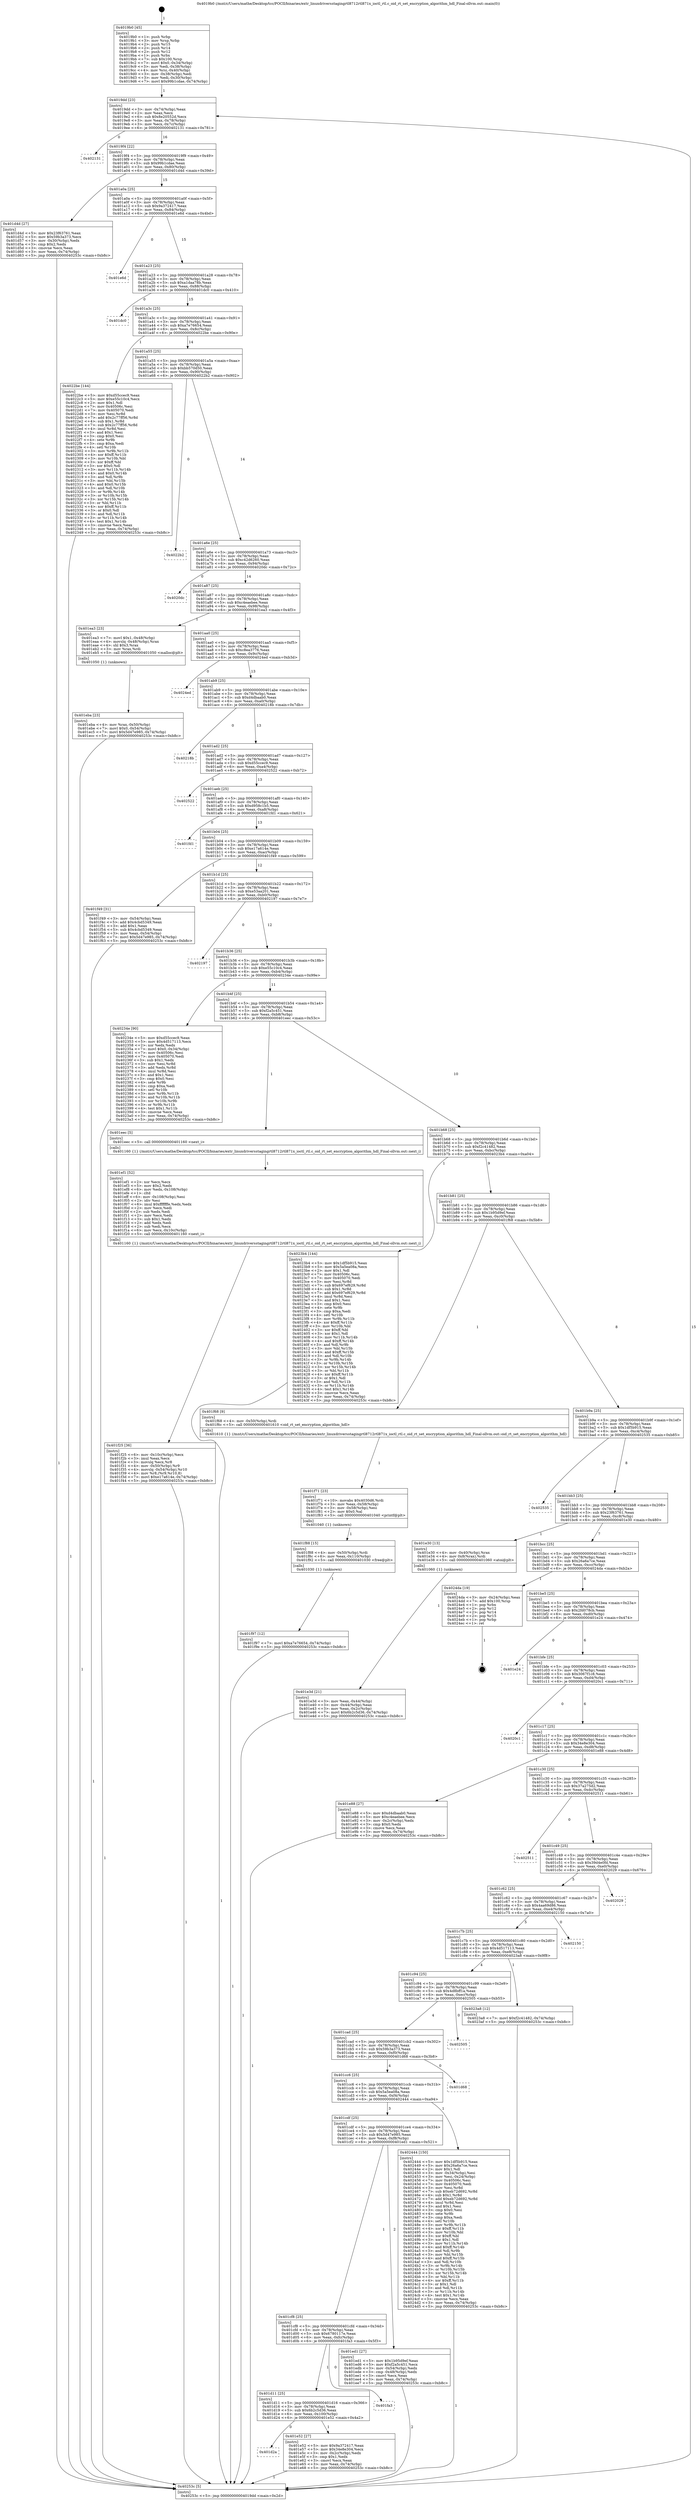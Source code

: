digraph "0x4019b0" {
  label = "0x4019b0 (/mnt/c/Users/mathe/Desktop/tcc/POCII/binaries/extr_linuxdriversstagingrtl8712rtl871x_ioctl_rtl.c_oid_rt_set_encryption_algorithm_hdl_Final-ollvm.out::main(0))"
  labelloc = "t"
  node[shape=record]

  Entry [label="",width=0.3,height=0.3,shape=circle,fillcolor=black,style=filled]
  "0x4019dd" [label="{
     0x4019dd [23]\l
     | [instrs]\l
     &nbsp;&nbsp;0x4019dd \<+3\>: mov -0x74(%rbp),%eax\l
     &nbsp;&nbsp;0x4019e0 \<+2\>: mov %eax,%ecx\l
     &nbsp;&nbsp;0x4019e2 \<+6\>: sub $0x8e20552d,%ecx\l
     &nbsp;&nbsp;0x4019e8 \<+3\>: mov %eax,-0x78(%rbp)\l
     &nbsp;&nbsp;0x4019eb \<+3\>: mov %ecx,-0x7c(%rbp)\l
     &nbsp;&nbsp;0x4019ee \<+6\>: je 0000000000402131 \<main+0x781\>\l
  }"]
  "0x402131" [label="{
     0x402131\l
  }", style=dashed]
  "0x4019f4" [label="{
     0x4019f4 [22]\l
     | [instrs]\l
     &nbsp;&nbsp;0x4019f4 \<+5\>: jmp 00000000004019f9 \<main+0x49\>\l
     &nbsp;&nbsp;0x4019f9 \<+3\>: mov -0x78(%rbp),%eax\l
     &nbsp;&nbsp;0x4019fc \<+5\>: sub $0x99b1cdae,%eax\l
     &nbsp;&nbsp;0x401a01 \<+3\>: mov %eax,-0x80(%rbp)\l
     &nbsp;&nbsp;0x401a04 \<+6\>: je 0000000000401d4d \<main+0x39d\>\l
  }"]
  Exit [label="",width=0.3,height=0.3,shape=circle,fillcolor=black,style=filled,peripheries=2]
  "0x401d4d" [label="{
     0x401d4d [27]\l
     | [instrs]\l
     &nbsp;&nbsp;0x401d4d \<+5\>: mov $0x23f63761,%eax\l
     &nbsp;&nbsp;0x401d52 \<+5\>: mov $0x59b3a373,%ecx\l
     &nbsp;&nbsp;0x401d57 \<+3\>: mov -0x30(%rbp),%edx\l
     &nbsp;&nbsp;0x401d5a \<+3\>: cmp $0x2,%edx\l
     &nbsp;&nbsp;0x401d5d \<+3\>: cmovne %ecx,%eax\l
     &nbsp;&nbsp;0x401d60 \<+3\>: mov %eax,-0x74(%rbp)\l
     &nbsp;&nbsp;0x401d63 \<+5\>: jmp 000000000040253c \<main+0xb8c\>\l
  }"]
  "0x401a0a" [label="{
     0x401a0a [25]\l
     | [instrs]\l
     &nbsp;&nbsp;0x401a0a \<+5\>: jmp 0000000000401a0f \<main+0x5f\>\l
     &nbsp;&nbsp;0x401a0f \<+3\>: mov -0x78(%rbp),%eax\l
     &nbsp;&nbsp;0x401a12 \<+5\>: sub $0x9a372417,%eax\l
     &nbsp;&nbsp;0x401a17 \<+6\>: mov %eax,-0x84(%rbp)\l
     &nbsp;&nbsp;0x401a1d \<+6\>: je 0000000000401e6d \<main+0x4bd\>\l
  }"]
  "0x40253c" [label="{
     0x40253c [5]\l
     | [instrs]\l
     &nbsp;&nbsp;0x40253c \<+5\>: jmp 00000000004019dd \<main+0x2d\>\l
  }"]
  "0x4019b0" [label="{
     0x4019b0 [45]\l
     | [instrs]\l
     &nbsp;&nbsp;0x4019b0 \<+1\>: push %rbp\l
     &nbsp;&nbsp;0x4019b1 \<+3\>: mov %rsp,%rbp\l
     &nbsp;&nbsp;0x4019b4 \<+2\>: push %r15\l
     &nbsp;&nbsp;0x4019b6 \<+2\>: push %r14\l
     &nbsp;&nbsp;0x4019b8 \<+2\>: push %r12\l
     &nbsp;&nbsp;0x4019ba \<+1\>: push %rbx\l
     &nbsp;&nbsp;0x4019bb \<+7\>: sub $0x100,%rsp\l
     &nbsp;&nbsp;0x4019c2 \<+7\>: movl $0x0,-0x34(%rbp)\l
     &nbsp;&nbsp;0x4019c9 \<+3\>: mov %edi,-0x38(%rbp)\l
     &nbsp;&nbsp;0x4019cc \<+4\>: mov %rsi,-0x40(%rbp)\l
     &nbsp;&nbsp;0x4019d0 \<+3\>: mov -0x38(%rbp),%edi\l
     &nbsp;&nbsp;0x4019d3 \<+3\>: mov %edi,-0x30(%rbp)\l
     &nbsp;&nbsp;0x4019d6 \<+7\>: movl $0x99b1cdae,-0x74(%rbp)\l
  }"]
  "0x401f97" [label="{
     0x401f97 [12]\l
     | [instrs]\l
     &nbsp;&nbsp;0x401f97 \<+7\>: movl $0xa7e76654,-0x74(%rbp)\l
     &nbsp;&nbsp;0x401f9e \<+5\>: jmp 000000000040253c \<main+0xb8c\>\l
  }"]
  "0x401e6d" [label="{
     0x401e6d\l
  }", style=dashed]
  "0x401a23" [label="{
     0x401a23 [25]\l
     | [instrs]\l
     &nbsp;&nbsp;0x401a23 \<+5\>: jmp 0000000000401a28 \<main+0x78\>\l
     &nbsp;&nbsp;0x401a28 \<+3\>: mov -0x78(%rbp),%eax\l
     &nbsp;&nbsp;0x401a2b \<+5\>: sub $0xa1daa78b,%eax\l
     &nbsp;&nbsp;0x401a30 \<+6\>: mov %eax,-0x88(%rbp)\l
     &nbsp;&nbsp;0x401a36 \<+6\>: je 0000000000401dc0 \<main+0x410\>\l
  }"]
  "0x401f88" [label="{
     0x401f88 [15]\l
     | [instrs]\l
     &nbsp;&nbsp;0x401f88 \<+4\>: mov -0x50(%rbp),%rdi\l
     &nbsp;&nbsp;0x401f8c \<+6\>: mov %eax,-0x110(%rbp)\l
     &nbsp;&nbsp;0x401f92 \<+5\>: call 0000000000401030 \<free@plt\>\l
     | [calls]\l
     &nbsp;&nbsp;0x401030 \{1\} (unknown)\l
  }"]
  "0x401dc0" [label="{
     0x401dc0\l
  }", style=dashed]
  "0x401a3c" [label="{
     0x401a3c [25]\l
     | [instrs]\l
     &nbsp;&nbsp;0x401a3c \<+5\>: jmp 0000000000401a41 \<main+0x91\>\l
     &nbsp;&nbsp;0x401a41 \<+3\>: mov -0x78(%rbp),%eax\l
     &nbsp;&nbsp;0x401a44 \<+5\>: sub $0xa7e76654,%eax\l
     &nbsp;&nbsp;0x401a49 \<+6\>: mov %eax,-0x8c(%rbp)\l
     &nbsp;&nbsp;0x401a4f \<+6\>: je 00000000004022be \<main+0x90e\>\l
  }"]
  "0x401f71" [label="{
     0x401f71 [23]\l
     | [instrs]\l
     &nbsp;&nbsp;0x401f71 \<+10\>: movabs $0x4030d6,%rdi\l
     &nbsp;&nbsp;0x401f7b \<+3\>: mov %eax,-0x58(%rbp)\l
     &nbsp;&nbsp;0x401f7e \<+3\>: mov -0x58(%rbp),%esi\l
     &nbsp;&nbsp;0x401f81 \<+2\>: mov $0x0,%al\l
     &nbsp;&nbsp;0x401f83 \<+5\>: call 0000000000401040 \<printf@plt\>\l
     | [calls]\l
     &nbsp;&nbsp;0x401040 \{1\} (unknown)\l
  }"]
  "0x4022be" [label="{
     0x4022be [144]\l
     | [instrs]\l
     &nbsp;&nbsp;0x4022be \<+5\>: mov $0xd55ccec9,%eax\l
     &nbsp;&nbsp;0x4022c3 \<+5\>: mov $0xe55c10c4,%ecx\l
     &nbsp;&nbsp;0x4022c8 \<+2\>: mov $0x1,%dl\l
     &nbsp;&nbsp;0x4022ca \<+7\>: mov 0x40506c,%esi\l
     &nbsp;&nbsp;0x4022d1 \<+7\>: mov 0x405070,%edi\l
     &nbsp;&nbsp;0x4022d8 \<+3\>: mov %esi,%r8d\l
     &nbsp;&nbsp;0x4022db \<+7\>: add $0x2c77ff56,%r8d\l
     &nbsp;&nbsp;0x4022e2 \<+4\>: sub $0x1,%r8d\l
     &nbsp;&nbsp;0x4022e6 \<+7\>: sub $0x2c77ff56,%r8d\l
     &nbsp;&nbsp;0x4022ed \<+4\>: imul %r8d,%esi\l
     &nbsp;&nbsp;0x4022f1 \<+3\>: and $0x1,%esi\l
     &nbsp;&nbsp;0x4022f4 \<+3\>: cmp $0x0,%esi\l
     &nbsp;&nbsp;0x4022f7 \<+4\>: sete %r9b\l
     &nbsp;&nbsp;0x4022fb \<+3\>: cmp $0xa,%edi\l
     &nbsp;&nbsp;0x4022fe \<+4\>: setl %r10b\l
     &nbsp;&nbsp;0x402302 \<+3\>: mov %r9b,%r11b\l
     &nbsp;&nbsp;0x402305 \<+4\>: xor $0xff,%r11b\l
     &nbsp;&nbsp;0x402309 \<+3\>: mov %r10b,%bl\l
     &nbsp;&nbsp;0x40230c \<+3\>: xor $0xff,%bl\l
     &nbsp;&nbsp;0x40230f \<+3\>: xor $0x0,%dl\l
     &nbsp;&nbsp;0x402312 \<+3\>: mov %r11b,%r14b\l
     &nbsp;&nbsp;0x402315 \<+4\>: and $0x0,%r14b\l
     &nbsp;&nbsp;0x402319 \<+3\>: and %dl,%r9b\l
     &nbsp;&nbsp;0x40231c \<+3\>: mov %bl,%r15b\l
     &nbsp;&nbsp;0x40231f \<+4\>: and $0x0,%r15b\l
     &nbsp;&nbsp;0x402323 \<+3\>: and %dl,%r10b\l
     &nbsp;&nbsp;0x402326 \<+3\>: or %r9b,%r14b\l
     &nbsp;&nbsp;0x402329 \<+3\>: or %r10b,%r15b\l
     &nbsp;&nbsp;0x40232c \<+3\>: xor %r15b,%r14b\l
     &nbsp;&nbsp;0x40232f \<+3\>: or %bl,%r11b\l
     &nbsp;&nbsp;0x402332 \<+4\>: xor $0xff,%r11b\l
     &nbsp;&nbsp;0x402336 \<+3\>: or $0x0,%dl\l
     &nbsp;&nbsp;0x402339 \<+3\>: and %dl,%r11b\l
     &nbsp;&nbsp;0x40233c \<+3\>: or %r11b,%r14b\l
     &nbsp;&nbsp;0x40233f \<+4\>: test $0x1,%r14b\l
     &nbsp;&nbsp;0x402343 \<+3\>: cmovne %ecx,%eax\l
     &nbsp;&nbsp;0x402346 \<+3\>: mov %eax,-0x74(%rbp)\l
     &nbsp;&nbsp;0x402349 \<+5\>: jmp 000000000040253c \<main+0xb8c\>\l
  }"]
  "0x401a55" [label="{
     0x401a55 [25]\l
     | [instrs]\l
     &nbsp;&nbsp;0x401a55 \<+5\>: jmp 0000000000401a5a \<main+0xaa\>\l
     &nbsp;&nbsp;0x401a5a \<+3\>: mov -0x78(%rbp),%eax\l
     &nbsp;&nbsp;0x401a5d \<+5\>: sub $0xbb570d50,%eax\l
     &nbsp;&nbsp;0x401a62 \<+6\>: mov %eax,-0x90(%rbp)\l
     &nbsp;&nbsp;0x401a68 \<+6\>: je 00000000004022b2 \<main+0x902\>\l
  }"]
  "0x401f25" [label="{
     0x401f25 [36]\l
     | [instrs]\l
     &nbsp;&nbsp;0x401f25 \<+6\>: mov -0x10c(%rbp),%ecx\l
     &nbsp;&nbsp;0x401f2b \<+3\>: imul %eax,%ecx\l
     &nbsp;&nbsp;0x401f2e \<+3\>: movslq %ecx,%r8\l
     &nbsp;&nbsp;0x401f31 \<+4\>: mov -0x50(%rbp),%r9\l
     &nbsp;&nbsp;0x401f35 \<+4\>: movslq -0x54(%rbp),%r10\l
     &nbsp;&nbsp;0x401f39 \<+4\>: mov %r8,(%r9,%r10,8)\l
     &nbsp;&nbsp;0x401f3d \<+7\>: movl $0xe17a614e,-0x74(%rbp)\l
     &nbsp;&nbsp;0x401f44 \<+5\>: jmp 000000000040253c \<main+0xb8c\>\l
  }"]
  "0x4022b2" [label="{
     0x4022b2\l
  }", style=dashed]
  "0x401a6e" [label="{
     0x401a6e [25]\l
     | [instrs]\l
     &nbsp;&nbsp;0x401a6e \<+5\>: jmp 0000000000401a73 \<main+0xc3\>\l
     &nbsp;&nbsp;0x401a73 \<+3\>: mov -0x78(%rbp),%eax\l
     &nbsp;&nbsp;0x401a76 \<+5\>: sub $0xc42d6260,%eax\l
     &nbsp;&nbsp;0x401a7b \<+6\>: mov %eax,-0x94(%rbp)\l
     &nbsp;&nbsp;0x401a81 \<+6\>: je 00000000004020dc \<main+0x72c\>\l
  }"]
  "0x401ef1" [label="{
     0x401ef1 [52]\l
     | [instrs]\l
     &nbsp;&nbsp;0x401ef1 \<+2\>: xor %ecx,%ecx\l
     &nbsp;&nbsp;0x401ef3 \<+5\>: mov $0x2,%edx\l
     &nbsp;&nbsp;0x401ef8 \<+6\>: mov %edx,-0x108(%rbp)\l
     &nbsp;&nbsp;0x401efe \<+1\>: cltd\l
     &nbsp;&nbsp;0x401eff \<+6\>: mov -0x108(%rbp),%esi\l
     &nbsp;&nbsp;0x401f05 \<+2\>: idiv %esi\l
     &nbsp;&nbsp;0x401f07 \<+6\>: imul $0xfffffffe,%edx,%edx\l
     &nbsp;&nbsp;0x401f0d \<+2\>: mov %ecx,%edi\l
     &nbsp;&nbsp;0x401f0f \<+2\>: sub %edx,%edi\l
     &nbsp;&nbsp;0x401f11 \<+2\>: mov %ecx,%edx\l
     &nbsp;&nbsp;0x401f13 \<+3\>: sub $0x1,%edx\l
     &nbsp;&nbsp;0x401f16 \<+2\>: add %edx,%edi\l
     &nbsp;&nbsp;0x401f18 \<+2\>: sub %edi,%ecx\l
     &nbsp;&nbsp;0x401f1a \<+6\>: mov %ecx,-0x10c(%rbp)\l
     &nbsp;&nbsp;0x401f20 \<+5\>: call 0000000000401160 \<next_i\>\l
     | [calls]\l
     &nbsp;&nbsp;0x401160 \{1\} (/mnt/c/Users/mathe/Desktop/tcc/POCII/binaries/extr_linuxdriversstagingrtl8712rtl871x_ioctl_rtl.c_oid_rt_set_encryption_algorithm_hdl_Final-ollvm.out::next_i)\l
  }"]
  "0x4020dc" [label="{
     0x4020dc\l
  }", style=dashed]
  "0x401a87" [label="{
     0x401a87 [25]\l
     | [instrs]\l
     &nbsp;&nbsp;0x401a87 \<+5\>: jmp 0000000000401a8c \<main+0xdc\>\l
     &nbsp;&nbsp;0x401a8c \<+3\>: mov -0x78(%rbp),%eax\l
     &nbsp;&nbsp;0x401a8f \<+5\>: sub $0xc4eaebee,%eax\l
     &nbsp;&nbsp;0x401a94 \<+6\>: mov %eax,-0x98(%rbp)\l
     &nbsp;&nbsp;0x401a9a \<+6\>: je 0000000000401ea3 \<main+0x4f3\>\l
  }"]
  "0x401eba" [label="{
     0x401eba [23]\l
     | [instrs]\l
     &nbsp;&nbsp;0x401eba \<+4\>: mov %rax,-0x50(%rbp)\l
     &nbsp;&nbsp;0x401ebe \<+7\>: movl $0x0,-0x54(%rbp)\l
     &nbsp;&nbsp;0x401ec5 \<+7\>: movl $0x5d47e985,-0x74(%rbp)\l
     &nbsp;&nbsp;0x401ecc \<+5\>: jmp 000000000040253c \<main+0xb8c\>\l
  }"]
  "0x401ea3" [label="{
     0x401ea3 [23]\l
     | [instrs]\l
     &nbsp;&nbsp;0x401ea3 \<+7\>: movl $0x1,-0x48(%rbp)\l
     &nbsp;&nbsp;0x401eaa \<+4\>: movslq -0x48(%rbp),%rax\l
     &nbsp;&nbsp;0x401eae \<+4\>: shl $0x3,%rax\l
     &nbsp;&nbsp;0x401eb2 \<+3\>: mov %rax,%rdi\l
     &nbsp;&nbsp;0x401eb5 \<+5\>: call 0000000000401050 \<malloc@plt\>\l
     | [calls]\l
     &nbsp;&nbsp;0x401050 \{1\} (unknown)\l
  }"]
  "0x401aa0" [label="{
     0x401aa0 [25]\l
     | [instrs]\l
     &nbsp;&nbsp;0x401aa0 \<+5\>: jmp 0000000000401aa5 \<main+0xf5\>\l
     &nbsp;&nbsp;0x401aa5 \<+3\>: mov -0x78(%rbp),%eax\l
     &nbsp;&nbsp;0x401aa8 \<+5\>: sub $0xc8ea3776,%eax\l
     &nbsp;&nbsp;0x401aad \<+6\>: mov %eax,-0x9c(%rbp)\l
     &nbsp;&nbsp;0x401ab3 \<+6\>: je 00000000004024ed \<main+0xb3d\>\l
  }"]
  "0x401d2a" [label="{
     0x401d2a\l
  }", style=dashed]
  "0x4024ed" [label="{
     0x4024ed\l
  }", style=dashed]
  "0x401ab9" [label="{
     0x401ab9 [25]\l
     | [instrs]\l
     &nbsp;&nbsp;0x401ab9 \<+5\>: jmp 0000000000401abe \<main+0x10e\>\l
     &nbsp;&nbsp;0x401abe \<+3\>: mov -0x78(%rbp),%eax\l
     &nbsp;&nbsp;0x401ac1 \<+5\>: sub $0xd4dbaab0,%eax\l
     &nbsp;&nbsp;0x401ac6 \<+6\>: mov %eax,-0xa0(%rbp)\l
     &nbsp;&nbsp;0x401acc \<+6\>: je 000000000040218b \<main+0x7db\>\l
  }"]
  "0x401e52" [label="{
     0x401e52 [27]\l
     | [instrs]\l
     &nbsp;&nbsp;0x401e52 \<+5\>: mov $0x9a372417,%eax\l
     &nbsp;&nbsp;0x401e57 \<+5\>: mov $0x34e8e304,%ecx\l
     &nbsp;&nbsp;0x401e5c \<+3\>: mov -0x2c(%rbp),%edx\l
     &nbsp;&nbsp;0x401e5f \<+3\>: cmp $0x1,%edx\l
     &nbsp;&nbsp;0x401e62 \<+3\>: cmovl %ecx,%eax\l
     &nbsp;&nbsp;0x401e65 \<+3\>: mov %eax,-0x74(%rbp)\l
     &nbsp;&nbsp;0x401e68 \<+5\>: jmp 000000000040253c \<main+0xb8c\>\l
  }"]
  "0x40218b" [label="{
     0x40218b\l
  }", style=dashed]
  "0x401ad2" [label="{
     0x401ad2 [25]\l
     | [instrs]\l
     &nbsp;&nbsp;0x401ad2 \<+5\>: jmp 0000000000401ad7 \<main+0x127\>\l
     &nbsp;&nbsp;0x401ad7 \<+3\>: mov -0x78(%rbp),%eax\l
     &nbsp;&nbsp;0x401ada \<+5\>: sub $0xd55ccec9,%eax\l
     &nbsp;&nbsp;0x401adf \<+6\>: mov %eax,-0xa4(%rbp)\l
     &nbsp;&nbsp;0x401ae5 \<+6\>: je 0000000000402522 \<main+0xb72\>\l
  }"]
  "0x401d11" [label="{
     0x401d11 [25]\l
     | [instrs]\l
     &nbsp;&nbsp;0x401d11 \<+5\>: jmp 0000000000401d16 \<main+0x366\>\l
     &nbsp;&nbsp;0x401d16 \<+3\>: mov -0x78(%rbp),%eax\l
     &nbsp;&nbsp;0x401d19 \<+5\>: sub $0x6b2c5d36,%eax\l
     &nbsp;&nbsp;0x401d1e \<+6\>: mov %eax,-0x100(%rbp)\l
     &nbsp;&nbsp;0x401d24 \<+6\>: je 0000000000401e52 \<main+0x4a2\>\l
  }"]
  "0x402522" [label="{
     0x402522\l
  }", style=dashed]
  "0x401aeb" [label="{
     0x401aeb [25]\l
     | [instrs]\l
     &nbsp;&nbsp;0x401aeb \<+5\>: jmp 0000000000401af0 \<main+0x140\>\l
     &nbsp;&nbsp;0x401af0 \<+3\>: mov -0x78(%rbp),%eax\l
     &nbsp;&nbsp;0x401af3 \<+5\>: sub $0xd958c1b5,%eax\l
     &nbsp;&nbsp;0x401af8 \<+6\>: mov %eax,-0xa8(%rbp)\l
     &nbsp;&nbsp;0x401afe \<+6\>: je 0000000000401fd1 \<main+0x621\>\l
  }"]
  "0x401fa3" [label="{
     0x401fa3\l
  }", style=dashed]
  "0x401fd1" [label="{
     0x401fd1\l
  }", style=dashed]
  "0x401b04" [label="{
     0x401b04 [25]\l
     | [instrs]\l
     &nbsp;&nbsp;0x401b04 \<+5\>: jmp 0000000000401b09 \<main+0x159\>\l
     &nbsp;&nbsp;0x401b09 \<+3\>: mov -0x78(%rbp),%eax\l
     &nbsp;&nbsp;0x401b0c \<+5\>: sub $0xe17a614e,%eax\l
     &nbsp;&nbsp;0x401b11 \<+6\>: mov %eax,-0xac(%rbp)\l
     &nbsp;&nbsp;0x401b17 \<+6\>: je 0000000000401f49 \<main+0x599\>\l
  }"]
  "0x401cf8" [label="{
     0x401cf8 [25]\l
     | [instrs]\l
     &nbsp;&nbsp;0x401cf8 \<+5\>: jmp 0000000000401cfd \<main+0x34d\>\l
     &nbsp;&nbsp;0x401cfd \<+3\>: mov -0x78(%rbp),%eax\l
     &nbsp;&nbsp;0x401d00 \<+5\>: sub $0x6780117e,%eax\l
     &nbsp;&nbsp;0x401d05 \<+6\>: mov %eax,-0xfc(%rbp)\l
     &nbsp;&nbsp;0x401d0b \<+6\>: je 0000000000401fa3 \<main+0x5f3\>\l
  }"]
  "0x401f49" [label="{
     0x401f49 [31]\l
     | [instrs]\l
     &nbsp;&nbsp;0x401f49 \<+3\>: mov -0x54(%rbp),%eax\l
     &nbsp;&nbsp;0x401f4c \<+5\>: add $0x4cbd5349,%eax\l
     &nbsp;&nbsp;0x401f51 \<+3\>: add $0x1,%eax\l
     &nbsp;&nbsp;0x401f54 \<+5\>: sub $0x4cbd5349,%eax\l
     &nbsp;&nbsp;0x401f59 \<+3\>: mov %eax,-0x54(%rbp)\l
     &nbsp;&nbsp;0x401f5c \<+7\>: movl $0x5d47e985,-0x74(%rbp)\l
     &nbsp;&nbsp;0x401f63 \<+5\>: jmp 000000000040253c \<main+0xb8c\>\l
  }"]
  "0x401b1d" [label="{
     0x401b1d [25]\l
     | [instrs]\l
     &nbsp;&nbsp;0x401b1d \<+5\>: jmp 0000000000401b22 \<main+0x172\>\l
     &nbsp;&nbsp;0x401b22 \<+3\>: mov -0x78(%rbp),%eax\l
     &nbsp;&nbsp;0x401b25 \<+5\>: sub $0xe53aa201,%eax\l
     &nbsp;&nbsp;0x401b2a \<+6\>: mov %eax,-0xb0(%rbp)\l
     &nbsp;&nbsp;0x401b30 \<+6\>: je 0000000000402197 \<main+0x7e7\>\l
  }"]
  "0x401ed1" [label="{
     0x401ed1 [27]\l
     | [instrs]\l
     &nbsp;&nbsp;0x401ed1 \<+5\>: mov $0x1b95d9ef,%eax\l
     &nbsp;&nbsp;0x401ed6 \<+5\>: mov $0xf2a5c451,%ecx\l
     &nbsp;&nbsp;0x401edb \<+3\>: mov -0x54(%rbp),%edx\l
     &nbsp;&nbsp;0x401ede \<+3\>: cmp -0x48(%rbp),%edx\l
     &nbsp;&nbsp;0x401ee1 \<+3\>: cmovl %ecx,%eax\l
     &nbsp;&nbsp;0x401ee4 \<+3\>: mov %eax,-0x74(%rbp)\l
     &nbsp;&nbsp;0x401ee7 \<+5\>: jmp 000000000040253c \<main+0xb8c\>\l
  }"]
  "0x402197" [label="{
     0x402197\l
  }", style=dashed]
  "0x401b36" [label="{
     0x401b36 [25]\l
     | [instrs]\l
     &nbsp;&nbsp;0x401b36 \<+5\>: jmp 0000000000401b3b \<main+0x18b\>\l
     &nbsp;&nbsp;0x401b3b \<+3\>: mov -0x78(%rbp),%eax\l
     &nbsp;&nbsp;0x401b3e \<+5\>: sub $0xe55c10c4,%eax\l
     &nbsp;&nbsp;0x401b43 \<+6\>: mov %eax,-0xb4(%rbp)\l
     &nbsp;&nbsp;0x401b49 \<+6\>: je 000000000040234e \<main+0x99e\>\l
  }"]
  "0x401cdf" [label="{
     0x401cdf [25]\l
     | [instrs]\l
     &nbsp;&nbsp;0x401cdf \<+5\>: jmp 0000000000401ce4 \<main+0x334\>\l
     &nbsp;&nbsp;0x401ce4 \<+3\>: mov -0x78(%rbp),%eax\l
     &nbsp;&nbsp;0x401ce7 \<+5\>: sub $0x5d47e985,%eax\l
     &nbsp;&nbsp;0x401cec \<+6\>: mov %eax,-0xf8(%rbp)\l
     &nbsp;&nbsp;0x401cf2 \<+6\>: je 0000000000401ed1 \<main+0x521\>\l
  }"]
  "0x40234e" [label="{
     0x40234e [90]\l
     | [instrs]\l
     &nbsp;&nbsp;0x40234e \<+5\>: mov $0xd55ccec9,%eax\l
     &nbsp;&nbsp;0x402353 \<+5\>: mov $0x4d517113,%ecx\l
     &nbsp;&nbsp;0x402358 \<+2\>: xor %edx,%edx\l
     &nbsp;&nbsp;0x40235a \<+7\>: movl $0x0,-0x34(%rbp)\l
     &nbsp;&nbsp;0x402361 \<+7\>: mov 0x40506c,%esi\l
     &nbsp;&nbsp;0x402368 \<+7\>: mov 0x405070,%edi\l
     &nbsp;&nbsp;0x40236f \<+3\>: sub $0x1,%edx\l
     &nbsp;&nbsp;0x402372 \<+3\>: mov %esi,%r8d\l
     &nbsp;&nbsp;0x402375 \<+3\>: add %edx,%r8d\l
     &nbsp;&nbsp;0x402378 \<+4\>: imul %r8d,%esi\l
     &nbsp;&nbsp;0x40237c \<+3\>: and $0x1,%esi\l
     &nbsp;&nbsp;0x40237f \<+3\>: cmp $0x0,%esi\l
     &nbsp;&nbsp;0x402382 \<+4\>: sete %r9b\l
     &nbsp;&nbsp;0x402386 \<+3\>: cmp $0xa,%edi\l
     &nbsp;&nbsp;0x402389 \<+4\>: setl %r10b\l
     &nbsp;&nbsp;0x40238d \<+3\>: mov %r9b,%r11b\l
     &nbsp;&nbsp;0x402390 \<+3\>: and %r10b,%r11b\l
     &nbsp;&nbsp;0x402393 \<+3\>: xor %r10b,%r9b\l
     &nbsp;&nbsp;0x402396 \<+3\>: or %r9b,%r11b\l
     &nbsp;&nbsp;0x402399 \<+4\>: test $0x1,%r11b\l
     &nbsp;&nbsp;0x40239d \<+3\>: cmovne %ecx,%eax\l
     &nbsp;&nbsp;0x4023a0 \<+3\>: mov %eax,-0x74(%rbp)\l
     &nbsp;&nbsp;0x4023a3 \<+5\>: jmp 000000000040253c \<main+0xb8c\>\l
  }"]
  "0x401b4f" [label="{
     0x401b4f [25]\l
     | [instrs]\l
     &nbsp;&nbsp;0x401b4f \<+5\>: jmp 0000000000401b54 \<main+0x1a4\>\l
     &nbsp;&nbsp;0x401b54 \<+3\>: mov -0x78(%rbp),%eax\l
     &nbsp;&nbsp;0x401b57 \<+5\>: sub $0xf2a5c451,%eax\l
     &nbsp;&nbsp;0x401b5c \<+6\>: mov %eax,-0xb8(%rbp)\l
     &nbsp;&nbsp;0x401b62 \<+6\>: je 0000000000401eec \<main+0x53c\>\l
  }"]
  "0x402444" [label="{
     0x402444 [150]\l
     | [instrs]\l
     &nbsp;&nbsp;0x402444 \<+5\>: mov $0x1df5b915,%eax\l
     &nbsp;&nbsp;0x402449 \<+5\>: mov $0x26a6a7ce,%ecx\l
     &nbsp;&nbsp;0x40244e \<+2\>: mov $0x1,%dl\l
     &nbsp;&nbsp;0x402450 \<+3\>: mov -0x34(%rbp),%esi\l
     &nbsp;&nbsp;0x402453 \<+3\>: mov %esi,-0x24(%rbp)\l
     &nbsp;&nbsp;0x402456 \<+7\>: mov 0x40506c,%esi\l
     &nbsp;&nbsp;0x40245d \<+7\>: mov 0x405070,%edi\l
     &nbsp;&nbsp;0x402464 \<+3\>: mov %esi,%r8d\l
     &nbsp;&nbsp;0x402467 \<+7\>: sub $0xeb72d692,%r8d\l
     &nbsp;&nbsp;0x40246e \<+4\>: sub $0x1,%r8d\l
     &nbsp;&nbsp;0x402472 \<+7\>: add $0xeb72d692,%r8d\l
     &nbsp;&nbsp;0x402479 \<+4\>: imul %r8d,%esi\l
     &nbsp;&nbsp;0x40247d \<+3\>: and $0x1,%esi\l
     &nbsp;&nbsp;0x402480 \<+3\>: cmp $0x0,%esi\l
     &nbsp;&nbsp;0x402483 \<+4\>: sete %r9b\l
     &nbsp;&nbsp;0x402487 \<+3\>: cmp $0xa,%edi\l
     &nbsp;&nbsp;0x40248a \<+4\>: setl %r10b\l
     &nbsp;&nbsp;0x40248e \<+3\>: mov %r9b,%r11b\l
     &nbsp;&nbsp;0x402491 \<+4\>: xor $0xff,%r11b\l
     &nbsp;&nbsp;0x402495 \<+3\>: mov %r10b,%bl\l
     &nbsp;&nbsp;0x402498 \<+3\>: xor $0xff,%bl\l
     &nbsp;&nbsp;0x40249b \<+3\>: xor $0x1,%dl\l
     &nbsp;&nbsp;0x40249e \<+3\>: mov %r11b,%r14b\l
     &nbsp;&nbsp;0x4024a1 \<+4\>: and $0xff,%r14b\l
     &nbsp;&nbsp;0x4024a5 \<+3\>: and %dl,%r9b\l
     &nbsp;&nbsp;0x4024a8 \<+3\>: mov %bl,%r15b\l
     &nbsp;&nbsp;0x4024ab \<+4\>: and $0xff,%r15b\l
     &nbsp;&nbsp;0x4024af \<+3\>: and %dl,%r10b\l
     &nbsp;&nbsp;0x4024b2 \<+3\>: or %r9b,%r14b\l
     &nbsp;&nbsp;0x4024b5 \<+3\>: or %r10b,%r15b\l
     &nbsp;&nbsp;0x4024b8 \<+3\>: xor %r15b,%r14b\l
     &nbsp;&nbsp;0x4024bb \<+3\>: or %bl,%r11b\l
     &nbsp;&nbsp;0x4024be \<+4\>: xor $0xff,%r11b\l
     &nbsp;&nbsp;0x4024c2 \<+3\>: or $0x1,%dl\l
     &nbsp;&nbsp;0x4024c5 \<+3\>: and %dl,%r11b\l
     &nbsp;&nbsp;0x4024c8 \<+3\>: or %r11b,%r14b\l
     &nbsp;&nbsp;0x4024cb \<+4\>: test $0x1,%r14b\l
     &nbsp;&nbsp;0x4024cf \<+3\>: cmovne %ecx,%eax\l
     &nbsp;&nbsp;0x4024d2 \<+3\>: mov %eax,-0x74(%rbp)\l
     &nbsp;&nbsp;0x4024d5 \<+5\>: jmp 000000000040253c \<main+0xb8c\>\l
  }"]
  "0x401eec" [label="{
     0x401eec [5]\l
     | [instrs]\l
     &nbsp;&nbsp;0x401eec \<+5\>: call 0000000000401160 \<next_i\>\l
     | [calls]\l
     &nbsp;&nbsp;0x401160 \{1\} (/mnt/c/Users/mathe/Desktop/tcc/POCII/binaries/extr_linuxdriversstagingrtl8712rtl871x_ioctl_rtl.c_oid_rt_set_encryption_algorithm_hdl_Final-ollvm.out::next_i)\l
  }"]
  "0x401b68" [label="{
     0x401b68 [25]\l
     | [instrs]\l
     &nbsp;&nbsp;0x401b68 \<+5\>: jmp 0000000000401b6d \<main+0x1bd\>\l
     &nbsp;&nbsp;0x401b6d \<+3\>: mov -0x78(%rbp),%eax\l
     &nbsp;&nbsp;0x401b70 \<+5\>: sub $0xf2c41482,%eax\l
     &nbsp;&nbsp;0x401b75 \<+6\>: mov %eax,-0xbc(%rbp)\l
     &nbsp;&nbsp;0x401b7b \<+6\>: je 00000000004023b4 \<main+0xa04\>\l
  }"]
  "0x401cc6" [label="{
     0x401cc6 [25]\l
     | [instrs]\l
     &nbsp;&nbsp;0x401cc6 \<+5\>: jmp 0000000000401ccb \<main+0x31b\>\l
     &nbsp;&nbsp;0x401ccb \<+3\>: mov -0x78(%rbp),%eax\l
     &nbsp;&nbsp;0x401cce \<+5\>: sub $0x5a5ea08a,%eax\l
     &nbsp;&nbsp;0x401cd3 \<+6\>: mov %eax,-0xf4(%rbp)\l
     &nbsp;&nbsp;0x401cd9 \<+6\>: je 0000000000402444 \<main+0xa94\>\l
  }"]
  "0x4023b4" [label="{
     0x4023b4 [144]\l
     | [instrs]\l
     &nbsp;&nbsp;0x4023b4 \<+5\>: mov $0x1df5b915,%eax\l
     &nbsp;&nbsp;0x4023b9 \<+5\>: mov $0x5a5ea08a,%ecx\l
     &nbsp;&nbsp;0x4023be \<+2\>: mov $0x1,%dl\l
     &nbsp;&nbsp;0x4023c0 \<+7\>: mov 0x40506c,%esi\l
     &nbsp;&nbsp;0x4023c7 \<+7\>: mov 0x405070,%edi\l
     &nbsp;&nbsp;0x4023ce \<+3\>: mov %esi,%r8d\l
     &nbsp;&nbsp;0x4023d1 \<+7\>: sub $0x697ef629,%r8d\l
     &nbsp;&nbsp;0x4023d8 \<+4\>: sub $0x1,%r8d\l
     &nbsp;&nbsp;0x4023dc \<+7\>: add $0x697ef629,%r8d\l
     &nbsp;&nbsp;0x4023e3 \<+4\>: imul %r8d,%esi\l
     &nbsp;&nbsp;0x4023e7 \<+3\>: and $0x1,%esi\l
     &nbsp;&nbsp;0x4023ea \<+3\>: cmp $0x0,%esi\l
     &nbsp;&nbsp;0x4023ed \<+4\>: sete %r9b\l
     &nbsp;&nbsp;0x4023f1 \<+3\>: cmp $0xa,%edi\l
     &nbsp;&nbsp;0x4023f4 \<+4\>: setl %r10b\l
     &nbsp;&nbsp;0x4023f8 \<+3\>: mov %r9b,%r11b\l
     &nbsp;&nbsp;0x4023fb \<+4\>: xor $0xff,%r11b\l
     &nbsp;&nbsp;0x4023ff \<+3\>: mov %r10b,%bl\l
     &nbsp;&nbsp;0x402402 \<+3\>: xor $0xff,%bl\l
     &nbsp;&nbsp;0x402405 \<+3\>: xor $0x1,%dl\l
     &nbsp;&nbsp;0x402408 \<+3\>: mov %r11b,%r14b\l
     &nbsp;&nbsp;0x40240b \<+4\>: and $0xff,%r14b\l
     &nbsp;&nbsp;0x40240f \<+3\>: and %dl,%r9b\l
     &nbsp;&nbsp;0x402412 \<+3\>: mov %bl,%r15b\l
     &nbsp;&nbsp;0x402415 \<+4\>: and $0xff,%r15b\l
     &nbsp;&nbsp;0x402419 \<+3\>: and %dl,%r10b\l
     &nbsp;&nbsp;0x40241c \<+3\>: or %r9b,%r14b\l
     &nbsp;&nbsp;0x40241f \<+3\>: or %r10b,%r15b\l
     &nbsp;&nbsp;0x402422 \<+3\>: xor %r15b,%r14b\l
     &nbsp;&nbsp;0x402425 \<+3\>: or %bl,%r11b\l
     &nbsp;&nbsp;0x402428 \<+4\>: xor $0xff,%r11b\l
     &nbsp;&nbsp;0x40242c \<+3\>: or $0x1,%dl\l
     &nbsp;&nbsp;0x40242f \<+3\>: and %dl,%r11b\l
     &nbsp;&nbsp;0x402432 \<+3\>: or %r11b,%r14b\l
     &nbsp;&nbsp;0x402435 \<+4\>: test $0x1,%r14b\l
     &nbsp;&nbsp;0x402439 \<+3\>: cmovne %ecx,%eax\l
     &nbsp;&nbsp;0x40243c \<+3\>: mov %eax,-0x74(%rbp)\l
     &nbsp;&nbsp;0x40243f \<+5\>: jmp 000000000040253c \<main+0xb8c\>\l
  }"]
  "0x401b81" [label="{
     0x401b81 [25]\l
     | [instrs]\l
     &nbsp;&nbsp;0x401b81 \<+5\>: jmp 0000000000401b86 \<main+0x1d6\>\l
     &nbsp;&nbsp;0x401b86 \<+3\>: mov -0x78(%rbp),%eax\l
     &nbsp;&nbsp;0x401b89 \<+5\>: sub $0x1b95d9ef,%eax\l
     &nbsp;&nbsp;0x401b8e \<+6\>: mov %eax,-0xc0(%rbp)\l
     &nbsp;&nbsp;0x401b94 \<+6\>: je 0000000000401f68 \<main+0x5b8\>\l
  }"]
  "0x401d68" [label="{
     0x401d68\l
  }", style=dashed]
  "0x401f68" [label="{
     0x401f68 [9]\l
     | [instrs]\l
     &nbsp;&nbsp;0x401f68 \<+4\>: mov -0x50(%rbp),%rdi\l
     &nbsp;&nbsp;0x401f6c \<+5\>: call 0000000000401610 \<oid_rt_set_encryption_algorithm_hdl\>\l
     | [calls]\l
     &nbsp;&nbsp;0x401610 \{1\} (/mnt/c/Users/mathe/Desktop/tcc/POCII/binaries/extr_linuxdriversstagingrtl8712rtl871x_ioctl_rtl.c_oid_rt_set_encryption_algorithm_hdl_Final-ollvm.out::oid_rt_set_encryption_algorithm_hdl)\l
  }"]
  "0x401b9a" [label="{
     0x401b9a [25]\l
     | [instrs]\l
     &nbsp;&nbsp;0x401b9a \<+5\>: jmp 0000000000401b9f \<main+0x1ef\>\l
     &nbsp;&nbsp;0x401b9f \<+3\>: mov -0x78(%rbp),%eax\l
     &nbsp;&nbsp;0x401ba2 \<+5\>: sub $0x1df5b915,%eax\l
     &nbsp;&nbsp;0x401ba7 \<+6\>: mov %eax,-0xc4(%rbp)\l
     &nbsp;&nbsp;0x401bad \<+6\>: je 0000000000402535 \<main+0xb85\>\l
  }"]
  "0x401cad" [label="{
     0x401cad [25]\l
     | [instrs]\l
     &nbsp;&nbsp;0x401cad \<+5\>: jmp 0000000000401cb2 \<main+0x302\>\l
     &nbsp;&nbsp;0x401cb2 \<+3\>: mov -0x78(%rbp),%eax\l
     &nbsp;&nbsp;0x401cb5 \<+5\>: sub $0x59b3a373,%eax\l
     &nbsp;&nbsp;0x401cba \<+6\>: mov %eax,-0xf0(%rbp)\l
     &nbsp;&nbsp;0x401cc0 \<+6\>: je 0000000000401d68 \<main+0x3b8\>\l
  }"]
  "0x402535" [label="{
     0x402535\l
  }", style=dashed]
  "0x401bb3" [label="{
     0x401bb3 [25]\l
     | [instrs]\l
     &nbsp;&nbsp;0x401bb3 \<+5\>: jmp 0000000000401bb8 \<main+0x208\>\l
     &nbsp;&nbsp;0x401bb8 \<+3\>: mov -0x78(%rbp),%eax\l
     &nbsp;&nbsp;0x401bbb \<+5\>: sub $0x23f63761,%eax\l
     &nbsp;&nbsp;0x401bc0 \<+6\>: mov %eax,-0xc8(%rbp)\l
     &nbsp;&nbsp;0x401bc6 \<+6\>: je 0000000000401e30 \<main+0x480\>\l
  }"]
  "0x402505" [label="{
     0x402505\l
  }", style=dashed]
  "0x401e30" [label="{
     0x401e30 [13]\l
     | [instrs]\l
     &nbsp;&nbsp;0x401e30 \<+4\>: mov -0x40(%rbp),%rax\l
     &nbsp;&nbsp;0x401e34 \<+4\>: mov 0x8(%rax),%rdi\l
     &nbsp;&nbsp;0x401e38 \<+5\>: call 0000000000401060 \<atoi@plt\>\l
     | [calls]\l
     &nbsp;&nbsp;0x401060 \{1\} (unknown)\l
  }"]
  "0x401bcc" [label="{
     0x401bcc [25]\l
     | [instrs]\l
     &nbsp;&nbsp;0x401bcc \<+5\>: jmp 0000000000401bd1 \<main+0x221\>\l
     &nbsp;&nbsp;0x401bd1 \<+3\>: mov -0x78(%rbp),%eax\l
     &nbsp;&nbsp;0x401bd4 \<+5\>: sub $0x26a6a7ce,%eax\l
     &nbsp;&nbsp;0x401bd9 \<+6\>: mov %eax,-0xcc(%rbp)\l
     &nbsp;&nbsp;0x401bdf \<+6\>: je 00000000004024da \<main+0xb2a\>\l
  }"]
  "0x401e3d" [label="{
     0x401e3d [21]\l
     | [instrs]\l
     &nbsp;&nbsp;0x401e3d \<+3\>: mov %eax,-0x44(%rbp)\l
     &nbsp;&nbsp;0x401e40 \<+3\>: mov -0x44(%rbp),%eax\l
     &nbsp;&nbsp;0x401e43 \<+3\>: mov %eax,-0x2c(%rbp)\l
     &nbsp;&nbsp;0x401e46 \<+7\>: movl $0x6b2c5d36,-0x74(%rbp)\l
     &nbsp;&nbsp;0x401e4d \<+5\>: jmp 000000000040253c \<main+0xb8c\>\l
  }"]
  "0x401c94" [label="{
     0x401c94 [25]\l
     | [instrs]\l
     &nbsp;&nbsp;0x401c94 \<+5\>: jmp 0000000000401c99 \<main+0x2e9\>\l
     &nbsp;&nbsp;0x401c99 \<+3\>: mov -0x78(%rbp),%eax\l
     &nbsp;&nbsp;0x401c9c \<+5\>: sub $0x4d8bff1a,%eax\l
     &nbsp;&nbsp;0x401ca1 \<+6\>: mov %eax,-0xec(%rbp)\l
     &nbsp;&nbsp;0x401ca7 \<+6\>: je 0000000000402505 \<main+0xb55\>\l
  }"]
  "0x4024da" [label="{
     0x4024da [19]\l
     | [instrs]\l
     &nbsp;&nbsp;0x4024da \<+3\>: mov -0x24(%rbp),%eax\l
     &nbsp;&nbsp;0x4024dd \<+7\>: add $0x100,%rsp\l
     &nbsp;&nbsp;0x4024e4 \<+1\>: pop %rbx\l
     &nbsp;&nbsp;0x4024e5 \<+2\>: pop %r12\l
     &nbsp;&nbsp;0x4024e7 \<+2\>: pop %r14\l
     &nbsp;&nbsp;0x4024e9 \<+2\>: pop %r15\l
     &nbsp;&nbsp;0x4024eb \<+1\>: pop %rbp\l
     &nbsp;&nbsp;0x4024ec \<+1\>: ret\l
  }"]
  "0x401be5" [label="{
     0x401be5 [25]\l
     | [instrs]\l
     &nbsp;&nbsp;0x401be5 \<+5\>: jmp 0000000000401bea \<main+0x23a\>\l
     &nbsp;&nbsp;0x401bea \<+3\>: mov -0x78(%rbp),%eax\l
     &nbsp;&nbsp;0x401bed \<+5\>: sub $0x2fd078cb,%eax\l
     &nbsp;&nbsp;0x401bf2 \<+6\>: mov %eax,-0xd0(%rbp)\l
     &nbsp;&nbsp;0x401bf8 \<+6\>: je 0000000000401e24 \<main+0x474\>\l
  }"]
  "0x4023a8" [label="{
     0x4023a8 [12]\l
     | [instrs]\l
     &nbsp;&nbsp;0x4023a8 \<+7\>: movl $0xf2c41482,-0x74(%rbp)\l
     &nbsp;&nbsp;0x4023af \<+5\>: jmp 000000000040253c \<main+0xb8c\>\l
  }"]
  "0x401e24" [label="{
     0x401e24\l
  }", style=dashed]
  "0x401bfe" [label="{
     0x401bfe [25]\l
     | [instrs]\l
     &nbsp;&nbsp;0x401bfe \<+5\>: jmp 0000000000401c03 \<main+0x253\>\l
     &nbsp;&nbsp;0x401c03 \<+3\>: mov -0x78(%rbp),%eax\l
     &nbsp;&nbsp;0x401c06 \<+5\>: sub $0x3067f1c8,%eax\l
     &nbsp;&nbsp;0x401c0b \<+6\>: mov %eax,-0xd4(%rbp)\l
     &nbsp;&nbsp;0x401c11 \<+6\>: je 00000000004020c1 \<main+0x711\>\l
  }"]
  "0x401c7b" [label="{
     0x401c7b [25]\l
     | [instrs]\l
     &nbsp;&nbsp;0x401c7b \<+5\>: jmp 0000000000401c80 \<main+0x2d0\>\l
     &nbsp;&nbsp;0x401c80 \<+3\>: mov -0x78(%rbp),%eax\l
     &nbsp;&nbsp;0x401c83 \<+5\>: sub $0x4d517113,%eax\l
     &nbsp;&nbsp;0x401c88 \<+6\>: mov %eax,-0xe8(%rbp)\l
     &nbsp;&nbsp;0x401c8e \<+6\>: je 00000000004023a8 \<main+0x9f8\>\l
  }"]
  "0x4020c1" [label="{
     0x4020c1\l
  }", style=dashed]
  "0x401c17" [label="{
     0x401c17 [25]\l
     | [instrs]\l
     &nbsp;&nbsp;0x401c17 \<+5\>: jmp 0000000000401c1c \<main+0x26c\>\l
     &nbsp;&nbsp;0x401c1c \<+3\>: mov -0x78(%rbp),%eax\l
     &nbsp;&nbsp;0x401c1f \<+5\>: sub $0x34e8e304,%eax\l
     &nbsp;&nbsp;0x401c24 \<+6\>: mov %eax,-0xd8(%rbp)\l
     &nbsp;&nbsp;0x401c2a \<+6\>: je 0000000000401e88 \<main+0x4d8\>\l
  }"]
  "0x402150" [label="{
     0x402150\l
  }", style=dashed]
  "0x401e88" [label="{
     0x401e88 [27]\l
     | [instrs]\l
     &nbsp;&nbsp;0x401e88 \<+5\>: mov $0xd4dbaab0,%eax\l
     &nbsp;&nbsp;0x401e8d \<+5\>: mov $0xc4eaebee,%ecx\l
     &nbsp;&nbsp;0x401e92 \<+3\>: mov -0x2c(%rbp),%edx\l
     &nbsp;&nbsp;0x401e95 \<+3\>: cmp $0x0,%edx\l
     &nbsp;&nbsp;0x401e98 \<+3\>: cmove %ecx,%eax\l
     &nbsp;&nbsp;0x401e9b \<+3\>: mov %eax,-0x74(%rbp)\l
     &nbsp;&nbsp;0x401e9e \<+5\>: jmp 000000000040253c \<main+0xb8c\>\l
  }"]
  "0x401c30" [label="{
     0x401c30 [25]\l
     | [instrs]\l
     &nbsp;&nbsp;0x401c30 \<+5\>: jmp 0000000000401c35 \<main+0x285\>\l
     &nbsp;&nbsp;0x401c35 \<+3\>: mov -0x78(%rbp),%eax\l
     &nbsp;&nbsp;0x401c38 \<+5\>: sub $0x37a275d2,%eax\l
     &nbsp;&nbsp;0x401c3d \<+6\>: mov %eax,-0xdc(%rbp)\l
     &nbsp;&nbsp;0x401c43 \<+6\>: je 0000000000402511 \<main+0xb61\>\l
  }"]
  "0x401c62" [label="{
     0x401c62 [25]\l
     | [instrs]\l
     &nbsp;&nbsp;0x401c62 \<+5\>: jmp 0000000000401c67 \<main+0x2b7\>\l
     &nbsp;&nbsp;0x401c67 \<+3\>: mov -0x78(%rbp),%eax\l
     &nbsp;&nbsp;0x401c6a \<+5\>: sub $0x4aa69d86,%eax\l
     &nbsp;&nbsp;0x401c6f \<+6\>: mov %eax,-0xe4(%rbp)\l
     &nbsp;&nbsp;0x401c75 \<+6\>: je 0000000000402150 \<main+0x7a0\>\l
  }"]
  "0x402511" [label="{
     0x402511\l
  }", style=dashed]
  "0x401c49" [label="{
     0x401c49 [25]\l
     | [instrs]\l
     &nbsp;&nbsp;0x401c49 \<+5\>: jmp 0000000000401c4e \<main+0x29e\>\l
     &nbsp;&nbsp;0x401c4e \<+3\>: mov -0x78(%rbp),%eax\l
     &nbsp;&nbsp;0x401c51 \<+5\>: sub $0x39d4e0fd,%eax\l
     &nbsp;&nbsp;0x401c56 \<+6\>: mov %eax,-0xe0(%rbp)\l
     &nbsp;&nbsp;0x401c5c \<+6\>: je 0000000000402029 \<main+0x679\>\l
  }"]
  "0x402029" [label="{
     0x402029\l
  }", style=dashed]
  Entry -> "0x4019b0" [label=" 1"]
  "0x4019dd" -> "0x402131" [label=" 0"]
  "0x4019dd" -> "0x4019f4" [label=" 16"]
  "0x4024da" -> Exit [label=" 1"]
  "0x4019f4" -> "0x401d4d" [label=" 1"]
  "0x4019f4" -> "0x401a0a" [label=" 15"]
  "0x401d4d" -> "0x40253c" [label=" 1"]
  "0x4019b0" -> "0x4019dd" [label=" 1"]
  "0x40253c" -> "0x4019dd" [label=" 15"]
  "0x402444" -> "0x40253c" [label=" 1"]
  "0x401a0a" -> "0x401e6d" [label=" 0"]
  "0x401a0a" -> "0x401a23" [label=" 15"]
  "0x4023b4" -> "0x40253c" [label=" 1"]
  "0x401a23" -> "0x401dc0" [label=" 0"]
  "0x401a23" -> "0x401a3c" [label=" 15"]
  "0x4023a8" -> "0x40253c" [label=" 1"]
  "0x401a3c" -> "0x4022be" [label=" 1"]
  "0x401a3c" -> "0x401a55" [label=" 14"]
  "0x40234e" -> "0x40253c" [label=" 1"]
  "0x401a55" -> "0x4022b2" [label=" 0"]
  "0x401a55" -> "0x401a6e" [label=" 14"]
  "0x4022be" -> "0x40253c" [label=" 1"]
  "0x401a6e" -> "0x4020dc" [label=" 0"]
  "0x401a6e" -> "0x401a87" [label=" 14"]
  "0x401f97" -> "0x40253c" [label=" 1"]
  "0x401a87" -> "0x401ea3" [label=" 1"]
  "0x401a87" -> "0x401aa0" [label=" 13"]
  "0x401f88" -> "0x401f97" [label=" 1"]
  "0x401aa0" -> "0x4024ed" [label=" 0"]
  "0x401aa0" -> "0x401ab9" [label=" 13"]
  "0x401f71" -> "0x401f88" [label=" 1"]
  "0x401ab9" -> "0x40218b" [label=" 0"]
  "0x401ab9" -> "0x401ad2" [label=" 13"]
  "0x401f68" -> "0x401f71" [label=" 1"]
  "0x401ad2" -> "0x402522" [label=" 0"]
  "0x401ad2" -> "0x401aeb" [label=" 13"]
  "0x401f25" -> "0x40253c" [label=" 1"]
  "0x401aeb" -> "0x401fd1" [label=" 0"]
  "0x401aeb" -> "0x401b04" [label=" 13"]
  "0x401ef1" -> "0x401f25" [label=" 1"]
  "0x401b04" -> "0x401f49" [label=" 1"]
  "0x401b04" -> "0x401b1d" [label=" 12"]
  "0x401ed1" -> "0x40253c" [label=" 2"]
  "0x401b1d" -> "0x402197" [label=" 0"]
  "0x401b1d" -> "0x401b36" [label=" 12"]
  "0x401eba" -> "0x40253c" [label=" 1"]
  "0x401b36" -> "0x40234e" [label=" 1"]
  "0x401b36" -> "0x401b4f" [label=" 11"]
  "0x401e88" -> "0x40253c" [label=" 1"]
  "0x401b4f" -> "0x401eec" [label=" 1"]
  "0x401b4f" -> "0x401b68" [label=" 10"]
  "0x401e52" -> "0x40253c" [label=" 1"]
  "0x401b68" -> "0x4023b4" [label=" 1"]
  "0x401b68" -> "0x401b81" [label=" 9"]
  "0x401d11" -> "0x401e52" [label=" 1"]
  "0x401b81" -> "0x401f68" [label=" 1"]
  "0x401b81" -> "0x401b9a" [label=" 8"]
  "0x401f49" -> "0x40253c" [label=" 1"]
  "0x401b9a" -> "0x402535" [label=" 0"]
  "0x401b9a" -> "0x401bb3" [label=" 8"]
  "0x401cf8" -> "0x401fa3" [label=" 0"]
  "0x401bb3" -> "0x401e30" [label=" 1"]
  "0x401bb3" -> "0x401bcc" [label=" 7"]
  "0x401e30" -> "0x401e3d" [label=" 1"]
  "0x401e3d" -> "0x40253c" [label=" 1"]
  "0x401eec" -> "0x401ef1" [label=" 1"]
  "0x401bcc" -> "0x4024da" [label=" 1"]
  "0x401bcc" -> "0x401be5" [label=" 6"]
  "0x401cdf" -> "0x401ed1" [label=" 2"]
  "0x401be5" -> "0x401e24" [label=" 0"]
  "0x401be5" -> "0x401bfe" [label=" 6"]
  "0x401ea3" -> "0x401eba" [label=" 1"]
  "0x401bfe" -> "0x4020c1" [label=" 0"]
  "0x401bfe" -> "0x401c17" [label=" 6"]
  "0x401cc6" -> "0x402444" [label=" 1"]
  "0x401c17" -> "0x401e88" [label=" 1"]
  "0x401c17" -> "0x401c30" [label=" 5"]
  "0x401d11" -> "0x401d2a" [label=" 0"]
  "0x401c30" -> "0x402511" [label=" 0"]
  "0x401c30" -> "0x401c49" [label=" 5"]
  "0x401cad" -> "0x401d68" [label=" 0"]
  "0x401c49" -> "0x402029" [label=" 0"]
  "0x401c49" -> "0x401c62" [label=" 5"]
  "0x401cad" -> "0x401cc6" [label=" 4"]
  "0x401c62" -> "0x402150" [label=" 0"]
  "0x401c62" -> "0x401c7b" [label=" 5"]
  "0x401cc6" -> "0x401cdf" [label=" 3"]
  "0x401c7b" -> "0x4023a8" [label=" 1"]
  "0x401c7b" -> "0x401c94" [label=" 4"]
  "0x401cdf" -> "0x401cf8" [label=" 1"]
  "0x401c94" -> "0x402505" [label=" 0"]
  "0x401c94" -> "0x401cad" [label=" 4"]
  "0x401cf8" -> "0x401d11" [label=" 1"]
}
